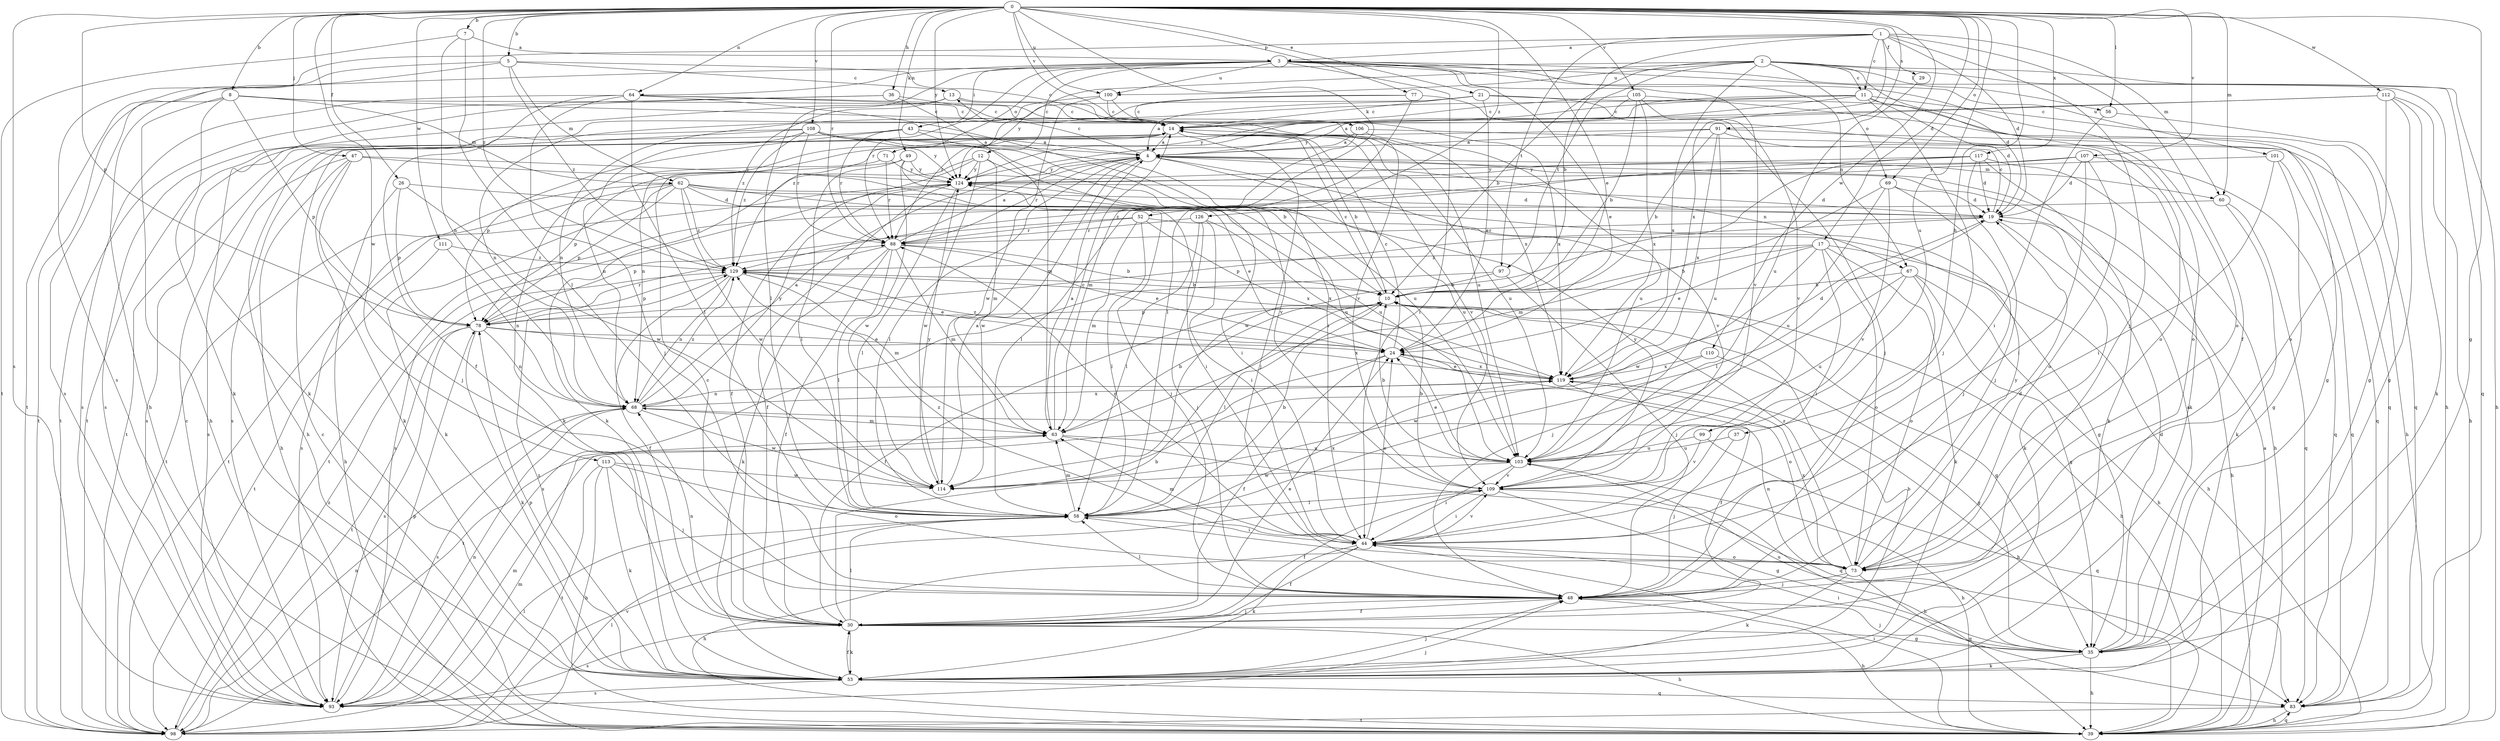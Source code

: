 strict digraph  {
0;
1;
2;
3;
4;
5;
7;
8;
10;
11;
12;
13;
14;
17;
19;
21;
24;
26;
29;
30;
35;
36;
37;
39;
43;
44;
47;
48;
49;
52;
53;
56;
58;
60;
62;
63;
64;
67;
68;
69;
71;
73;
77;
78;
83;
88;
91;
93;
97;
98;
99;
100;
101;
103;
105;
106;
107;
108;
109;
110;
111;
112;
113;
114;
117;
119;
124;
126;
129;
0 -> 5  [label=b];
0 -> 7  [label=b];
0 -> 8  [label=b];
0 -> 17  [label=d];
0 -> 21  [label=e];
0 -> 24  [label=e];
0 -> 26  [label=f];
0 -> 35  [label=g];
0 -> 36  [label=h];
0 -> 37  [label=h];
0 -> 47  [label=j];
0 -> 49  [label=k];
0 -> 52  [label=k];
0 -> 56  [label=l];
0 -> 60  [label=m];
0 -> 64  [label=n];
0 -> 69  [label=o];
0 -> 77  [label=p];
0 -> 78  [label=p];
0 -> 88  [label=r];
0 -> 91  [label=s];
0 -> 93  [label=s];
0 -> 99  [label=u];
0 -> 100  [label=u];
0 -> 105  [label=v];
0 -> 106  [label=v];
0 -> 107  [label=v];
0 -> 108  [label=v];
0 -> 110  [label=w];
0 -> 111  [label=w];
0 -> 112  [label=w];
0 -> 113  [label=w];
0 -> 117  [label=x];
0 -> 124  [label=y];
0 -> 126  [label=z];
0 -> 129  [label=z];
1 -> 3  [label=a];
1 -> 10  [label=b];
1 -> 11  [label=c];
1 -> 19  [label=d];
1 -> 29  [label=f];
1 -> 30  [label=f];
1 -> 48  [label=j];
1 -> 60  [label=m];
1 -> 93  [label=s];
1 -> 97  [label=t];
1 -> 119  [label=x];
2 -> 10  [label=b];
2 -> 11  [label=c];
2 -> 19  [label=d];
2 -> 39  [label=h];
2 -> 56  [label=l];
2 -> 69  [label=o];
2 -> 83  [label=q];
2 -> 93  [label=s];
2 -> 97  [label=t];
2 -> 100  [label=u];
2 -> 119  [label=x];
2 -> 124  [label=y];
3 -> 12  [label=c];
3 -> 24  [label=e];
3 -> 39  [label=h];
3 -> 43  [label=i];
3 -> 44  [label=i];
3 -> 58  [label=l];
3 -> 64  [label=n];
3 -> 67  [label=n];
3 -> 71  [label=o];
3 -> 73  [label=o];
3 -> 88  [label=r];
3 -> 100  [label=u];
3 -> 101  [label=u];
3 -> 109  [label=v];
4 -> 13  [label=c];
4 -> 58  [label=l];
4 -> 60  [label=m];
4 -> 67  [label=n];
4 -> 88  [label=r];
4 -> 103  [label=u];
4 -> 109  [label=v];
4 -> 114  [label=w];
4 -> 124  [label=y];
5 -> 13  [label=c];
5 -> 14  [label=c];
5 -> 39  [label=h];
5 -> 62  [label=m];
5 -> 98  [label=t];
5 -> 129  [label=z];
7 -> 3  [label=a];
7 -> 58  [label=l];
7 -> 68  [label=n];
7 -> 98  [label=t];
8 -> 14  [label=c];
8 -> 39  [label=h];
8 -> 53  [label=k];
8 -> 62  [label=m];
8 -> 78  [label=p];
8 -> 98  [label=t];
8 -> 103  [label=u];
10 -> 14  [label=c];
10 -> 30  [label=f];
10 -> 35  [label=g];
10 -> 39  [label=h];
10 -> 58  [label=l];
10 -> 78  [label=p];
11 -> 4  [label=a];
11 -> 14  [label=c];
11 -> 19  [label=d];
11 -> 48  [label=j];
11 -> 68  [label=n];
11 -> 73  [label=o];
11 -> 83  [label=q];
11 -> 129  [label=z];
12 -> 30  [label=f];
12 -> 44  [label=i];
12 -> 53  [label=k];
12 -> 63  [label=m];
12 -> 114  [label=w];
12 -> 124  [label=y];
13 -> 14  [label=c];
13 -> 93  [label=s];
13 -> 109  [label=v];
13 -> 129  [label=z];
14 -> 4  [label=a];
14 -> 10  [label=b];
14 -> 48  [label=j];
14 -> 68  [label=n];
14 -> 103  [label=u];
14 -> 109  [label=v];
17 -> 10  [label=b];
17 -> 24  [label=e];
17 -> 39  [label=h];
17 -> 44  [label=i];
17 -> 53  [label=k];
17 -> 73  [label=o];
17 -> 114  [label=w];
17 -> 129  [label=z];
19 -> 14  [label=c];
19 -> 39  [label=h];
19 -> 53  [label=k];
19 -> 58  [label=l];
19 -> 78  [label=p];
19 -> 88  [label=r];
21 -> 4  [label=a];
21 -> 14  [label=c];
21 -> 24  [label=e];
21 -> 48  [label=j];
21 -> 68  [label=n];
21 -> 83  [label=q];
24 -> 14  [label=c];
24 -> 30  [label=f];
24 -> 73  [label=o];
24 -> 98  [label=t];
24 -> 119  [label=x];
24 -> 129  [label=z];
26 -> 19  [label=d];
26 -> 39  [label=h];
26 -> 78  [label=p];
26 -> 114  [label=w];
29 -> 103  [label=u];
30 -> 10  [label=b];
30 -> 14  [label=c];
30 -> 24  [label=e];
30 -> 35  [label=g];
30 -> 39  [label=h];
30 -> 48  [label=j];
30 -> 53  [label=k];
30 -> 58  [label=l];
30 -> 68  [label=n];
30 -> 93  [label=s];
35 -> 4  [label=a];
35 -> 19  [label=d];
35 -> 39  [label=h];
35 -> 44  [label=i];
35 -> 48  [label=j];
35 -> 53  [label=k];
35 -> 103  [label=u];
36 -> 14  [label=c];
36 -> 53  [label=k];
36 -> 63  [label=m];
36 -> 98  [label=t];
37 -> 48  [label=j];
37 -> 103  [label=u];
39 -> 4  [label=a];
39 -> 14  [label=c];
39 -> 44  [label=i];
39 -> 83  [label=q];
43 -> 4  [label=a];
43 -> 78  [label=p];
43 -> 88  [label=r];
43 -> 98  [label=t];
43 -> 103  [label=u];
44 -> 24  [label=e];
44 -> 30  [label=f];
44 -> 39  [label=h];
44 -> 53  [label=k];
44 -> 63  [label=m];
44 -> 73  [label=o];
44 -> 88  [label=r];
44 -> 109  [label=v];
44 -> 129  [label=z];
47 -> 39  [label=h];
47 -> 48  [label=j];
47 -> 53  [label=k];
47 -> 93  [label=s];
47 -> 103  [label=u];
47 -> 124  [label=y];
48 -> 30  [label=f];
48 -> 39  [label=h];
48 -> 58  [label=l];
49 -> 58  [label=l];
49 -> 78  [label=p];
49 -> 103  [label=u];
49 -> 114  [label=w];
49 -> 124  [label=y];
52 -> 35  [label=g];
52 -> 58  [label=l];
52 -> 63  [label=m];
52 -> 78  [label=p];
52 -> 88  [label=r];
52 -> 119  [label=x];
53 -> 10  [label=b];
53 -> 30  [label=f];
53 -> 48  [label=j];
53 -> 78  [label=p];
53 -> 83  [label=q];
53 -> 93  [label=s];
53 -> 129  [label=z];
56 -> 35  [label=g];
56 -> 44  [label=i];
58 -> 10  [label=b];
58 -> 44  [label=i];
58 -> 63  [label=m];
58 -> 119  [label=x];
60 -> 53  [label=k];
60 -> 83  [label=q];
60 -> 98  [label=t];
62 -> 19  [label=d];
62 -> 24  [label=e];
62 -> 44  [label=i];
62 -> 48  [label=j];
62 -> 53  [label=k];
62 -> 78  [label=p];
62 -> 93  [label=s];
62 -> 98  [label=t];
62 -> 114  [label=w];
62 -> 129  [label=z];
63 -> 4  [label=a];
63 -> 10  [label=b];
63 -> 14  [label=c];
63 -> 83  [label=q];
63 -> 103  [label=u];
64 -> 14  [label=c];
64 -> 30  [label=f];
64 -> 44  [label=i];
64 -> 48  [label=j];
64 -> 58  [label=l];
64 -> 93  [label=s];
64 -> 119  [label=x];
67 -> 10  [label=b];
67 -> 35  [label=g];
67 -> 39  [label=h];
67 -> 48  [label=j];
67 -> 73  [label=o];
67 -> 103  [label=u];
68 -> 4  [label=a];
68 -> 63  [label=m];
68 -> 93  [label=s];
68 -> 114  [label=w];
68 -> 119  [label=x];
68 -> 124  [label=y];
68 -> 129  [label=z];
69 -> 19  [label=d];
69 -> 48  [label=j];
69 -> 63  [label=m];
69 -> 103  [label=u];
69 -> 109  [label=v];
71 -> 53  [label=k];
71 -> 88  [label=r];
71 -> 124  [label=y];
73 -> 19  [label=d];
73 -> 48  [label=j];
73 -> 53  [label=k];
73 -> 58  [label=l];
73 -> 68  [label=n];
73 -> 83  [label=q];
73 -> 119  [label=x];
73 -> 124  [label=y];
73 -> 129  [label=z];
77 -> 14  [label=c];
77 -> 58  [label=l];
77 -> 73  [label=o];
77 -> 88  [label=r];
78 -> 24  [label=e];
78 -> 53  [label=k];
78 -> 68  [label=n];
78 -> 88  [label=r];
78 -> 93  [label=s];
78 -> 98  [label=t];
78 -> 119  [label=x];
83 -> 39  [label=h];
83 -> 98  [label=t];
88 -> 4  [label=a];
88 -> 10  [label=b];
88 -> 24  [label=e];
88 -> 30  [label=f];
88 -> 53  [label=k];
88 -> 58  [label=l];
88 -> 63  [label=m];
88 -> 129  [label=z];
91 -> 4  [label=a];
91 -> 10  [label=b];
91 -> 53  [label=k];
91 -> 83  [label=q];
91 -> 93  [label=s];
91 -> 103  [label=u];
91 -> 119  [label=x];
93 -> 14  [label=c];
93 -> 48  [label=j];
93 -> 58  [label=l];
93 -> 63  [label=m];
93 -> 68  [label=n];
93 -> 78  [label=p];
97 -> 10  [label=b];
97 -> 48  [label=j];
97 -> 93  [label=s];
98 -> 58  [label=l];
98 -> 63  [label=m];
98 -> 68  [label=n];
98 -> 109  [label=v];
98 -> 129  [label=z];
99 -> 83  [label=q];
99 -> 103  [label=u];
99 -> 109  [label=v];
100 -> 14  [label=c];
100 -> 98  [label=t];
100 -> 114  [label=w];
100 -> 119  [label=x];
101 -> 35  [label=g];
101 -> 44  [label=i];
101 -> 83  [label=q];
101 -> 124  [label=y];
103 -> 10  [label=b];
103 -> 24  [label=e];
103 -> 39  [label=h];
103 -> 44  [label=i];
103 -> 109  [label=v];
103 -> 114  [label=w];
105 -> 10  [label=b];
105 -> 14  [label=c];
105 -> 35  [label=g];
105 -> 109  [label=v];
105 -> 119  [label=x];
105 -> 124  [label=y];
106 -> 4  [label=a];
106 -> 39  [label=h];
106 -> 63  [label=m];
106 -> 103  [label=u];
107 -> 19  [label=d];
107 -> 44  [label=i];
107 -> 73  [label=o];
107 -> 83  [label=q];
107 -> 124  [label=y];
107 -> 129  [label=z];
108 -> 4  [label=a];
108 -> 10  [label=b];
108 -> 39  [label=h];
108 -> 68  [label=n];
108 -> 88  [label=r];
108 -> 93  [label=s];
108 -> 109  [label=v];
108 -> 124  [label=y];
108 -> 129  [label=z];
109 -> 10  [label=b];
109 -> 30  [label=f];
109 -> 35  [label=g];
109 -> 39  [label=h];
109 -> 44  [label=i];
109 -> 58  [label=l];
109 -> 124  [label=y];
110 -> 35  [label=g];
110 -> 114  [label=w];
110 -> 119  [label=x];
111 -> 68  [label=n];
111 -> 98  [label=t];
111 -> 129  [label=z];
112 -> 14  [label=c];
112 -> 35  [label=g];
112 -> 39  [label=h];
112 -> 53  [label=k];
112 -> 73  [label=o];
112 -> 124  [label=y];
113 -> 39  [label=h];
113 -> 48  [label=j];
113 -> 53  [label=k];
113 -> 73  [label=o];
113 -> 98  [label=t];
113 -> 114  [label=w];
114 -> 4  [label=a];
114 -> 124  [label=y];
117 -> 19  [label=d];
117 -> 39  [label=h];
117 -> 48  [label=j];
117 -> 53  [label=k];
117 -> 58  [label=l];
117 -> 114  [label=w];
117 -> 124  [label=y];
119 -> 19  [label=d];
119 -> 24  [label=e];
119 -> 30  [label=f];
119 -> 39  [label=h];
119 -> 68  [label=n];
124 -> 19  [label=d];
124 -> 30  [label=f];
124 -> 58  [label=l];
124 -> 93  [label=s];
124 -> 98  [label=t];
126 -> 44  [label=i];
126 -> 48  [label=j];
126 -> 58  [label=l];
126 -> 88  [label=r];
126 -> 119  [label=x];
129 -> 10  [label=b];
129 -> 24  [label=e];
129 -> 30  [label=f];
129 -> 63  [label=m];
129 -> 68  [label=n];
129 -> 78  [label=p];
}
